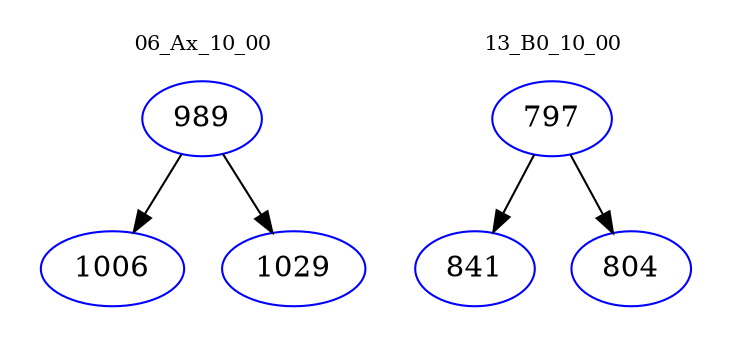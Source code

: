 digraph{
subgraph cluster_0 {
color = white
label = "06_Ax_10_00";
fontsize=10;
T0_989 [label="989", color="blue"]
T0_989 -> T0_1006 [color="black"]
T0_1006 [label="1006", color="blue"]
T0_989 -> T0_1029 [color="black"]
T0_1029 [label="1029", color="blue"]
}
subgraph cluster_1 {
color = white
label = "13_B0_10_00";
fontsize=10;
T1_797 [label="797", color="blue"]
T1_797 -> T1_841 [color="black"]
T1_841 [label="841", color="blue"]
T1_797 -> T1_804 [color="black"]
T1_804 [label="804", color="blue"]
}
}
